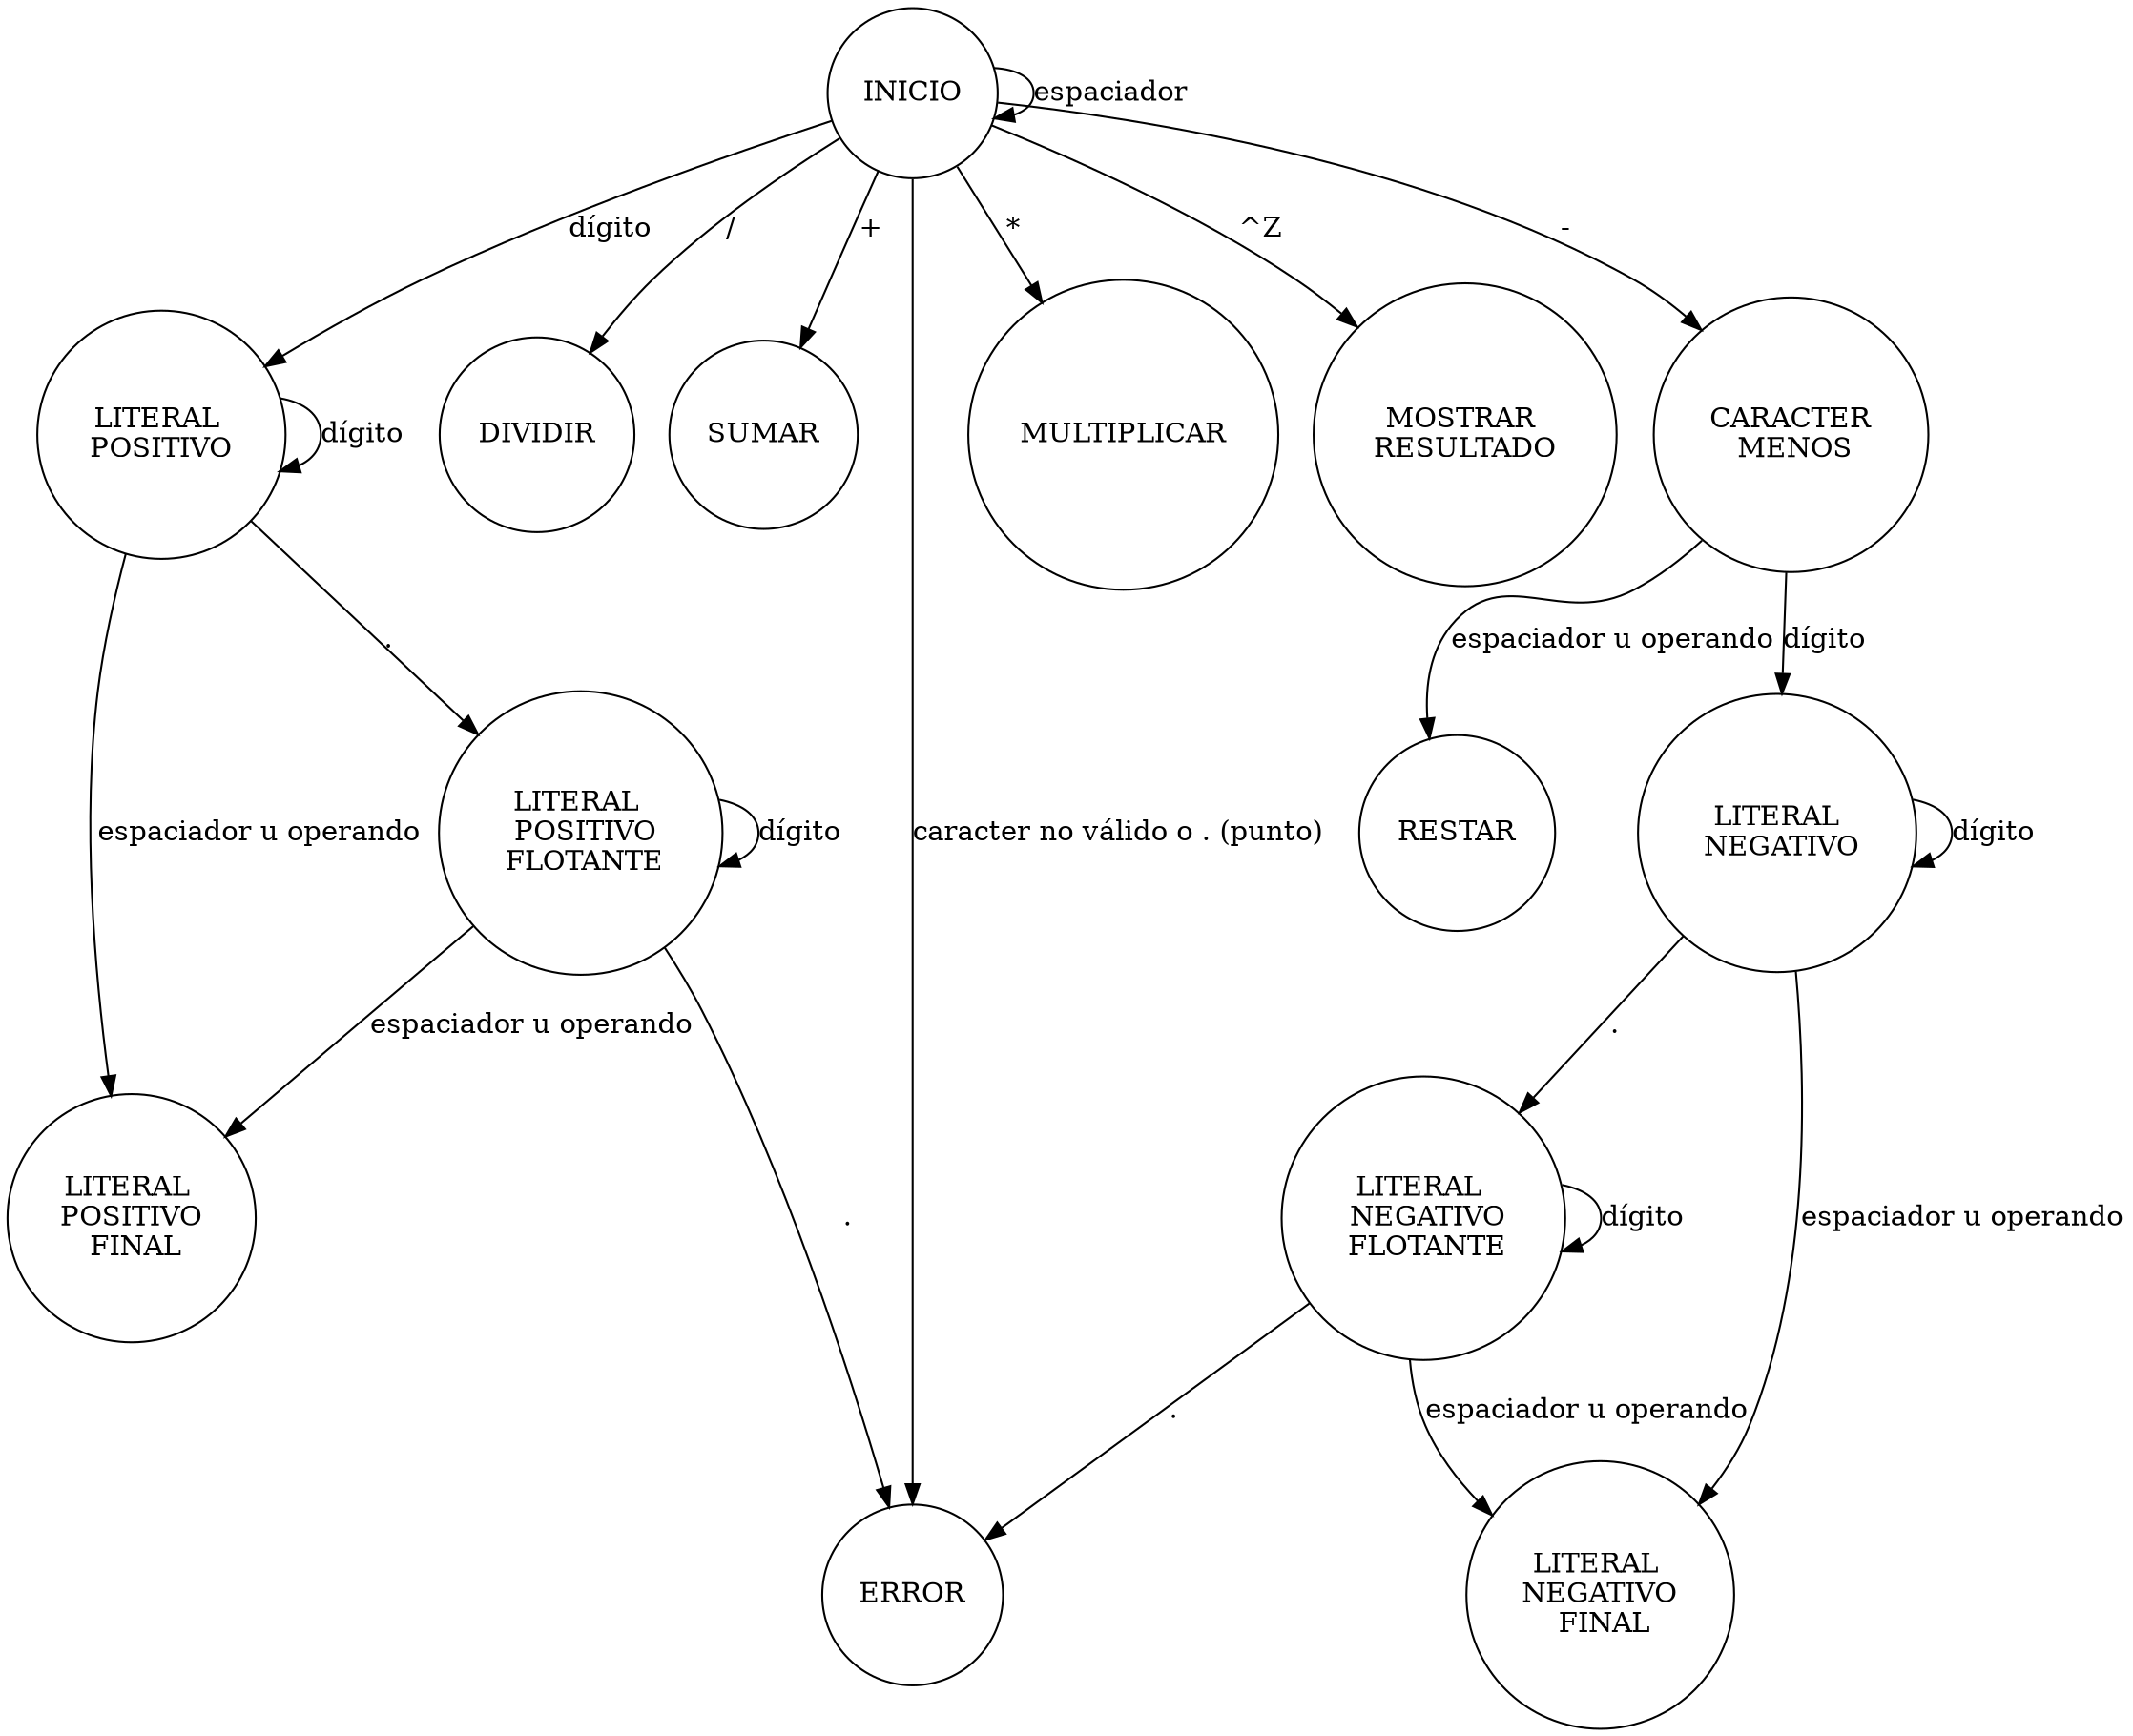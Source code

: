 // dot scanner.gv -Tpng -o scanner.png
digraph G {

    graph  [bgcolor="white", fontname="Arial", fontsize=12]

    node [shape = circle, witdth = 5];
    
    INICIO [label = "INICIO"];
    LITERAL_POSITIVO [label = "LITERAL \nPOSITIVO"];
    LITERAL_POSITIVO_FLOTANTE [label = "LITERAL \n POSITIVO\n FLOTANTE"];
    LITERAL_POSITIVO_FINAL [label = "LITERAL \nPOSITIVO\n FINAL"];
    DIVIDIR [label = "DIVIDIR"];
    SUMAR [label = "SUMAR"];
    CARACTER_MENOS [label = "CARACTER\n MENOS"];
    RESTAR [label = "RESTAR"];    
    LITERAL_NEGATIVO [label = "LITERAL\n NEGATIVO"];
    LITERAL_NEGATIVO_FLOTANTE [label = "LITERAL \n NEGATIVO\n FLOTANTE"];
    LITERAL_NEGATIVO_FINAL [label = "LITERAL \nNEGATIVO\n FINAL"];
    MULTIPLICAR [label = "MULTIPLICAR"];
    RESULTADO [label = "MOSTRAR \nRESULTADO"];
    ERROR [label = "ERROR"];


    INICIO -> INICIO [label = "espaciador"];
    INICIO -> LITERAL_POSITIVO [label = "dígito"];
    LITERAL_POSITIVO -> LITERAL_POSITIVO [label = "dígito"];
    LITERAL_POSITIVO -> LITERAL_POSITIVO_FLOTANTE [label = "."]; 
    LITERAL_POSITIVO_FLOTANTE -> LITERAL_POSITIVO_FLOTANTE [label = "dígito"]; 
    LITERAL_POSITIVO_FLOTANTE -> LITERAL_POSITIVO_FINAL [label = "espaciador u operando"];
    LITERAL_POSITIVO_FLOTANTE -> ERROR [label ="."]; 
    LITERAL_POSITIVO -> LITERAL_POSITIVO_FINAL [label = "espaciador u operando"]; 

    INICIO -> CARACTER_MENOS [label ="-"];
    CARACTER_MENOS -> RESTAR [label ="espaciador u operando"];
    CARACTER_MENOS -> LITERAL_NEGATIVO [label ="dígito"];
    LITERAL_NEGATIVO -> LITERAL_NEGATIVO [label ="dígito"];
    LITERAL_NEGATIVO -> LITERAL_NEGATIVO_FINAL [label ="espaciador u operando"];
    LITERAL_NEGATIVO -> LITERAL_NEGATIVO_FLOTANTE [label ="."];
    LITERAL_NEGATIVO_FLOTANTE -> LITERAL_NEGATIVO_FLOTANTE [label ="dígito"];
    LITERAL_NEGATIVO_FLOTANTE -> ERROR [label ="."];
    LITERAL_NEGATIVO_FLOTANTE -> LITERAL_NEGATIVO_FINAL[label = "espaciador u operando"];

    INICIO -> DIVIDIR[label = "/"]
    
    INICIO -> SUMAR[label = "+"]

    INICIO -> MULTIPLICAR[label = "*"]

    INICIO -> RESULTADO[label = "^Z"]

    INICIO -> ERROR[label = "caracter no válido o . (punto)"]

}